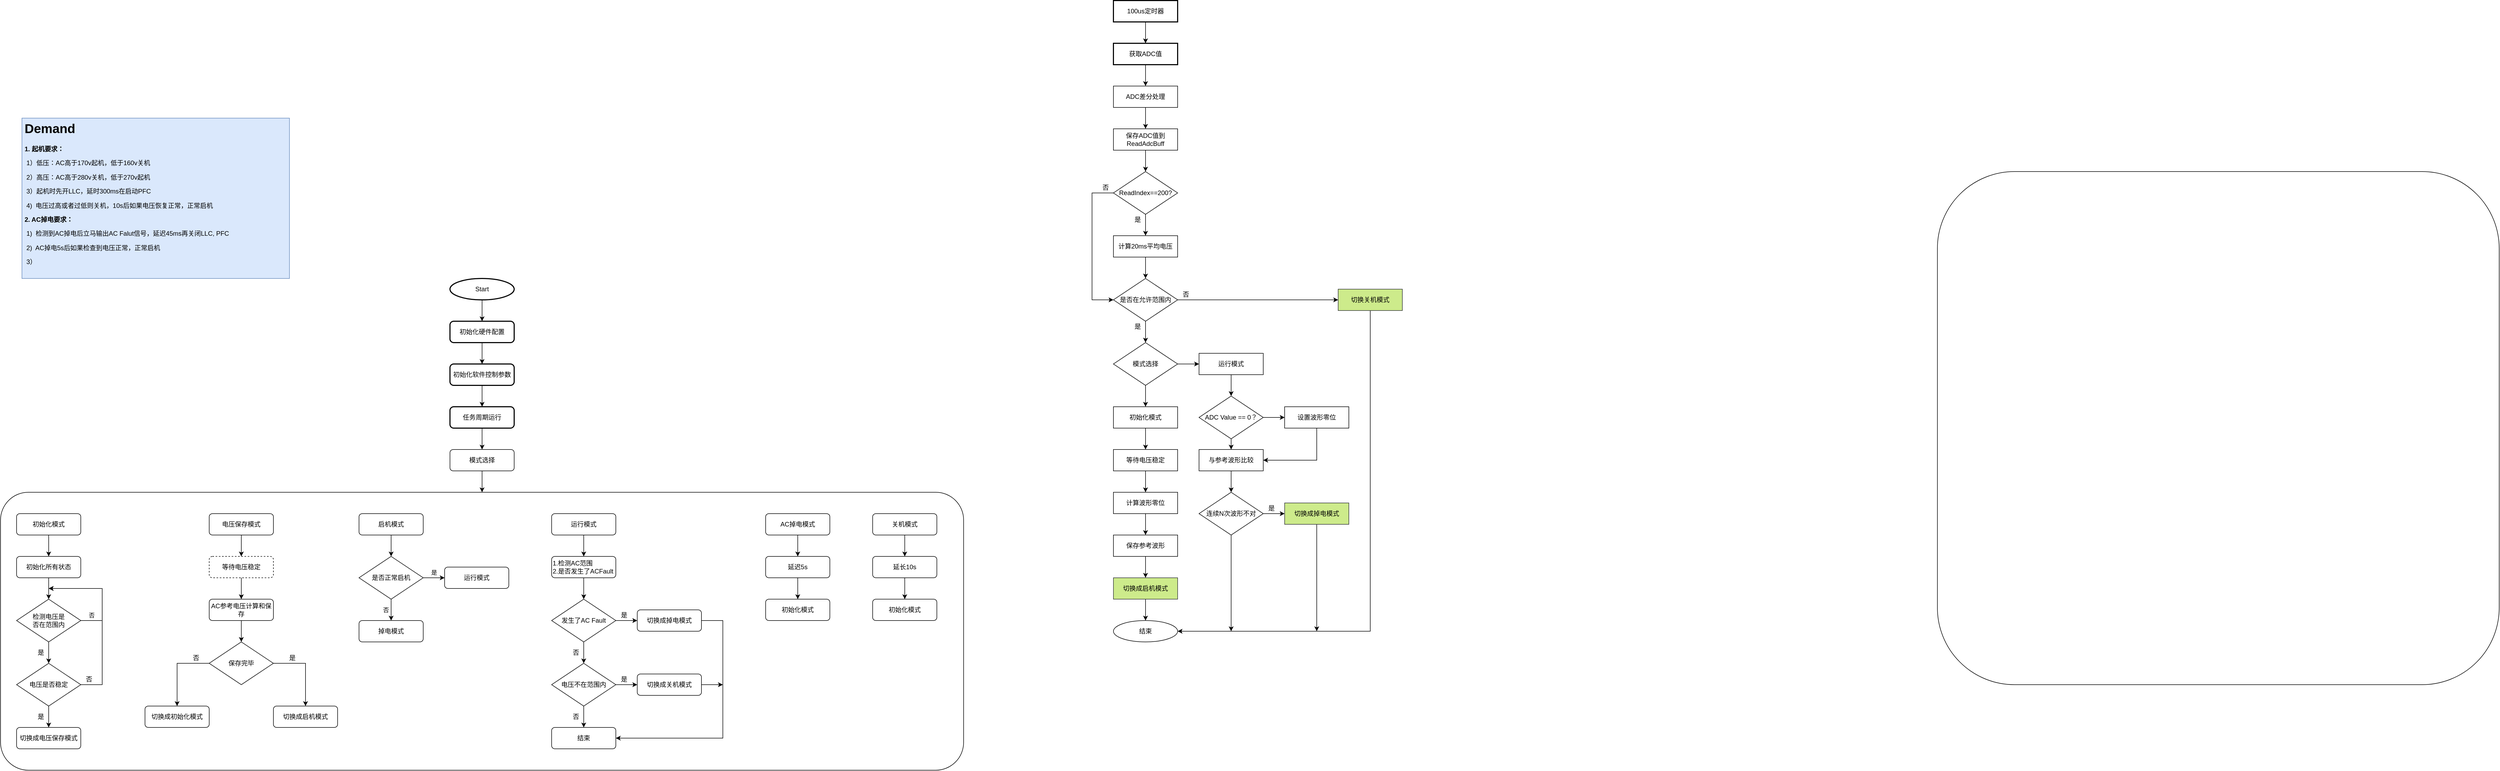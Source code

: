 <mxfile version="14.9.4" type="github">
  <diagram id="FkdGeQBSonSTlXjmpzyH" name="第 1 页">
    <mxGraphModel dx="2434" dy="1572" grid="1" gridSize="10" guides="1" tooltips="1" connect="1" arrows="1" fold="1" page="0" pageScale="1" pageWidth="827" pageHeight="1169" math="0" shadow="0">
      <root>
        <mxCell id="0" />
        <mxCell id="1" parent="0" />
        <mxCell id="m8ClAyKZfbKNbTJmOmOb-88" value="" style="edgeStyle=orthogonalEdgeStyle;rounded=0;orthogonalLoop=1;jettySize=auto;html=1;" edge="1" parent="1" source="m8ClAyKZfbKNbTJmOmOb-1" target="m8ClAyKZfbKNbTJmOmOb-4">
          <mxGeometry relative="1" as="geometry" />
        </mxCell>
        <mxCell id="m8ClAyKZfbKNbTJmOmOb-1" value="Start" style="strokeWidth=2;html=1;shape=mxgraph.flowchart.start_1;whiteSpace=wrap;" vertex="1" parent="1">
          <mxGeometry x="200" y="-160" width="120" height="40" as="geometry" />
        </mxCell>
        <mxCell id="m8ClAyKZfbKNbTJmOmOb-3" value="&lt;h1&gt;Demand&lt;/h1&gt;&lt;p&gt;&lt;b&gt;1.&amp;nbsp;起机要求：&lt;/b&gt;&lt;/p&gt;&lt;p&gt;&lt;span&gt;&lt;span style=&quot;white-space: pre&quot;&gt;	&lt;/span&gt;1）低压：AC高于170v起机，低于160v关机&lt;/span&gt;&lt;/p&gt;&lt;p&gt;&lt;span&gt;&lt;span style=&quot;white-space: pre&quot;&gt;	&lt;/span&gt;2）高压：AC高于280v关机，低于270v起机&lt;/span&gt;&lt;/p&gt;&lt;p&gt;&lt;span&gt;&lt;span style=&quot;white-space: pre&quot;&gt;	&lt;/span&gt;3）起机时先开LLC，延时300ms在启动PFC&lt;br&gt;&lt;/span&gt;&lt;/p&gt;&lt;p&gt;&lt;span&gt;&lt;span style=&quot;white-space: pre&quot;&gt;	&lt;/span&gt;4)&amp;nbsp; 电压过高或者过低则关机，10s后如果电压恢复正常，正常启机&lt;br&gt;&lt;/span&gt;&lt;/p&gt;&lt;p&gt;&lt;span&gt;&lt;b&gt;2. AC掉电要求：&lt;/b&gt;&lt;/span&gt;&lt;/p&gt;&lt;p&gt;&lt;span&gt;&lt;span style=&quot;white-space: pre&quot;&gt;&lt;span style=&quot;white-space: pre&quot;&gt;	&lt;/span&gt;1)  检测到AC掉电后立马输出AC Falut信号，延迟45ms再关闭LLC, PFC	&lt;/span&gt;&lt;br&gt;&lt;/span&gt;&lt;/p&gt;&lt;p&gt;&lt;span&gt;&lt;span style=&quot;white-space: pre&quot;&gt;	&lt;/span&gt;2)&amp;nbsp; AC掉电5s后如果检查到电压正常，正常启机&lt;br&gt;&lt;/span&gt;&lt;/p&gt;&lt;p&gt;&lt;span&gt;&lt;span style=&quot;white-space: pre&quot;&gt;	&lt;/span&gt;3）&lt;br&gt;&lt;/span&gt;&lt;/p&gt;" style="text;html=1;strokeColor=#6c8ebf;fillColor=#dae8fc;spacing=5;spacingTop=-20;whiteSpace=wrap;overflow=hidden;rounded=0;" vertex="1" parent="1">
          <mxGeometry x="-600" y="-460" width="500" height="300" as="geometry" />
        </mxCell>
        <mxCell id="m8ClAyKZfbKNbTJmOmOb-89" value="" style="edgeStyle=orthogonalEdgeStyle;rounded=0;orthogonalLoop=1;jettySize=auto;html=1;" edge="1" parent="1" source="m8ClAyKZfbKNbTJmOmOb-4" target="m8ClAyKZfbKNbTJmOmOb-5">
          <mxGeometry relative="1" as="geometry" />
        </mxCell>
        <mxCell id="m8ClAyKZfbKNbTJmOmOb-4" value="初始化硬件配置" style="rounded=1;whiteSpace=wrap;html=1;absoluteArcSize=1;arcSize=14;strokeWidth=2;" vertex="1" parent="1">
          <mxGeometry x="200" y="-80" width="120" height="40" as="geometry" />
        </mxCell>
        <mxCell id="m8ClAyKZfbKNbTJmOmOb-90" value="" style="edgeStyle=orthogonalEdgeStyle;rounded=0;orthogonalLoop=1;jettySize=auto;html=1;" edge="1" parent="1" source="m8ClAyKZfbKNbTJmOmOb-5" target="m8ClAyKZfbKNbTJmOmOb-6">
          <mxGeometry relative="1" as="geometry" />
        </mxCell>
        <mxCell id="m8ClAyKZfbKNbTJmOmOb-5" value="初始化软件控制参数" style="rounded=1;whiteSpace=wrap;html=1;absoluteArcSize=1;arcSize=14;strokeWidth=2;" vertex="1" parent="1">
          <mxGeometry x="200" width="120" height="40" as="geometry" />
        </mxCell>
        <mxCell id="m8ClAyKZfbKNbTJmOmOb-91" value="" style="edgeStyle=orthogonalEdgeStyle;rounded=0;orthogonalLoop=1;jettySize=auto;html=1;" edge="1" parent="1" source="m8ClAyKZfbKNbTJmOmOb-6" target="m8ClAyKZfbKNbTJmOmOb-33">
          <mxGeometry relative="1" as="geometry" />
        </mxCell>
        <mxCell id="m8ClAyKZfbKNbTJmOmOb-6" value="任务周期运行" style="rounded=1;whiteSpace=wrap;html=1;absoluteArcSize=1;arcSize=14;strokeWidth=2;" vertex="1" parent="1">
          <mxGeometry x="200" y="80" width="120" height="40" as="geometry" />
        </mxCell>
        <mxCell id="m8ClAyKZfbKNbTJmOmOb-128" value="" style="edgeStyle=orthogonalEdgeStyle;rounded=0;orthogonalLoop=1;jettySize=auto;html=1;" edge="1" parent="1" source="m8ClAyKZfbKNbTJmOmOb-7" target="m8ClAyKZfbKNbTJmOmOb-8">
          <mxGeometry relative="1" as="geometry" />
        </mxCell>
        <mxCell id="m8ClAyKZfbKNbTJmOmOb-7" value="100us定时器" style="rounded=0;whiteSpace=wrap;html=1;absoluteArcSize=1;arcSize=14;strokeWidth=2;" vertex="1" parent="1">
          <mxGeometry x="1440" y="-680" width="120" height="40" as="geometry" />
        </mxCell>
        <mxCell id="m8ClAyKZfbKNbTJmOmOb-129" value="" style="edgeStyle=orthogonalEdgeStyle;rounded=0;orthogonalLoop=1;jettySize=auto;html=1;" edge="1" parent="1" source="m8ClAyKZfbKNbTJmOmOb-8" target="m8ClAyKZfbKNbTJmOmOb-94">
          <mxGeometry relative="1" as="geometry" />
        </mxCell>
        <mxCell id="m8ClAyKZfbKNbTJmOmOb-8" value="获取ADC值" style="rounded=0;whiteSpace=wrap;html=1;absoluteArcSize=1;arcSize=14;strokeWidth=2;" vertex="1" parent="1">
          <mxGeometry x="1440" y="-600" width="120" height="40" as="geometry" />
        </mxCell>
        <mxCell id="m8ClAyKZfbKNbTJmOmOb-57" value="" style="edgeStyle=orthogonalEdgeStyle;rounded=0;orthogonalLoop=1;jettySize=auto;html=1;" edge="1" parent="1" source="m8ClAyKZfbKNbTJmOmOb-10" target="m8ClAyKZfbKNbTJmOmOb-52">
          <mxGeometry relative="1" as="geometry" />
        </mxCell>
        <mxCell id="m8ClAyKZfbKNbTJmOmOb-10" value="电压保存模式" style="rounded=1;whiteSpace=wrap;html=1;" vertex="1" parent="1">
          <mxGeometry x="-250" y="280" width="120" height="40" as="geometry" />
        </mxCell>
        <mxCell id="m8ClAyKZfbKNbTJmOmOb-43" value="" style="edgeStyle=orthogonalEdgeStyle;rounded=0;orthogonalLoop=1;jettySize=auto;html=1;" edge="1" parent="1" source="m8ClAyKZfbKNbTJmOmOb-11" target="m8ClAyKZfbKNbTJmOmOb-12">
          <mxGeometry relative="1" as="geometry" />
        </mxCell>
        <mxCell id="m8ClAyKZfbKNbTJmOmOb-11" value="初始化模式" style="rounded=1;whiteSpace=wrap;html=1;" vertex="1" parent="1">
          <mxGeometry x="-610" y="280" width="120" height="40" as="geometry" />
        </mxCell>
        <mxCell id="m8ClAyKZfbKNbTJmOmOb-44" value="" style="edgeStyle=orthogonalEdgeStyle;rounded=0;orthogonalLoop=1;jettySize=auto;html=1;" edge="1" parent="1" source="m8ClAyKZfbKNbTJmOmOb-12" target="m8ClAyKZfbKNbTJmOmOb-41">
          <mxGeometry relative="1" as="geometry" />
        </mxCell>
        <mxCell id="m8ClAyKZfbKNbTJmOmOb-12" value="初始化所有状态" style="rounded=1;whiteSpace=wrap;html=1;" vertex="1" parent="1">
          <mxGeometry x="-610" y="360" width="120" height="40" as="geometry" />
        </mxCell>
        <mxCell id="m8ClAyKZfbKNbTJmOmOb-59" value="" style="edgeStyle=orthogonalEdgeStyle;rounded=0;orthogonalLoop=1;jettySize=auto;html=1;" edge="1" parent="1" source="m8ClAyKZfbKNbTJmOmOb-13" target="m8ClAyKZfbKNbTJmOmOb-53">
          <mxGeometry relative="1" as="geometry" />
        </mxCell>
        <mxCell id="m8ClAyKZfbKNbTJmOmOb-13" value="&lt;span&gt;AC参考电压计算和保存&lt;/span&gt;" style="rounded=1;whiteSpace=wrap;html=1;" vertex="1" parent="1">
          <mxGeometry x="-250" y="440" width="120" height="40" as="geometry" />
        </mxCell>
        <mxCell id="m8ClAyKZfbKNbTJmOmOb-38" value="" style="edgeStyle=orthogonalEdgeStyle;rounded=0;orthogonalLoop=1;jettySize=auto;html=1;" edge="1" parent="1" source="m8ClAyKZfbKNbTJmOmOb-14" target="m8ClAyKZfbKNbTJmOmOb-34">
          <mxGeometry relative="1" as="geometry" />
        </mxCell>
        <mxCell id="m8ClAyKZfbKNbTJmOmOb-14" value="启机模式" style="rounded=1;whiteSpace=wrap;html=1;" vertex="1" parent="1">
          <mxGeometry x="30" y="280" width="120" height="40" as="geometry" />
        </mxCell>
        <mxCell id="m8ClAyKZfbKNbTJmOmOb-15" value="运行模式" style="rounded=1;whiteSpace=wrap;html=1;" vertex="1" parent="1">
          <mxGeometry x="190" y="380" width="120" height="40" as="geometry" />
        </mxCell>
        <mxCell id="m8ClAyKZfbKNbTJmOmOb-18" value="" style="edgeStyle=orthogonalEdgeStyle;rounded=0;orthogonalLoop=1;jettySize=auto;html=1;" edge="1" parent="1" source="m8ClAyKZfbKNbTJmOmOb-16" target="m8ClAyKZfbKNbTJmOmOb-17">
          <mxGeometry relative="1" as="geometry" />
        </mxCell>
        <mxCell id="m8ClAyKZfbKNbTJmOmOb-16" value="AC掉电模式" style="rounded=1;whiteSpace=wrap;html=1;" vertex="1" parent="1">
          <mxGeometry x="790" y="280" width="120" height="40" as="geometry" />
        </mxCell>
        <mxCell id="m8ClAyKZfbKNbTJmOmOb-80" value="" style="edgeStyle=orthogonalEdgeStyle;rounded=0;orthogonalLoop=1;jettySize=auto;html=1;" edge="1" parent="1" source="m8ClAyKZfbKNbTJmOmOb-17" target="m8ClAyKZfbKNbTJmOmOb-78">
          <mxGeometry relative="1" as="geometry" />
        </mxCell>
        <mxCell id="m8ClAyKZfbKNbTJmOmOb-17" value="延迟5s" style="whiteSpace=wrap;html=1;rounded=1;" vertex="1" parent="1">
          <mxGeometry x="790" y="360" width="120" height="40" as="geometry" />
        </mxCell>
        <mxCell id="m8ClAyKZfbKNbTJmOmOb-83" value="" style="edgeStyle=orthogonalEdgeStyle;rounded=0;orthogonalLoop=1;jettySize=auto;html=1;" edge="1" parent="1" source="m8ClAyKZfbKNbTJmOmOb-19" target="m8ClAyKZfbKNbTJmOmOb-20">
          <mxGeometry relative="1" as="geometry" />
        </mxCell>
        <mxCell id="m8ClAyKZfbKNbTJmOmOb-19" value="运行模式" style="rounded=1;whiteSpace=wrap;html=1;" vertex="1" parent="1">
          <mxGeometry x="390" y="280" width="120" height="40" as="geometry" />
        </mxCell>
        <mxCell id="m8ClAyKZfbKNbTJmOmOb-28" style="edgeStyle=orthogonalEdgeStyle;rounded=0;orthogonalLoop=1;jettySize=auto;html=1;exitX=0.5;exitY=1;exitDx=0;exitDy=0;entryX=0.5;entryY=0;entryDx=0;entryDy=0;" edge="1" parent="1" source="m8ClAyKZfbKNbTJmOmOb-20" target="m8ClAyKZfbKNbTJmOmOb-21">
          <mxGeometry relative="1" as="geometry" />
        </mxCell>
        <mxCell id="m8ClAyKZfbKNbTJmOmOb-20" value="1.检测AC范围&lt;br&gt;&lt;div&gt;&lt;span&gt;2.是否发生了ACFault&lt;/span&gt;&lt;/div&gt;" style="rounded=1;whiteSpace=wrap;html=1;align=left;" vertex="1" parent="1">
          <mxGeometry x="390" y="360" width="120" height="40" as="geometry" />
        </mxCell>
        <mxCell id="m8ClAyKZfbKNbTJmOmOb-29" style="edgeStyle=orthogonalEdgeStyle;rounded=0;orthogonalLoop=1;jettySize=auto;html=1;exitX=1;exitY=0.5;exitDx=0;exitDy=0;entryX=0;entryY=0.5;entryDx=0;entryDy=0;" edge="1" parent="1" source="m8ClAyKZfbKNbTJmOmOb-21" target="m8ClAyKZfbKNbTJmOmOb-27">
          <mxGeometry relative="1" as="geometry" />
        </mxCell>
        <mxCell id="m8ClAyKZfbKNbTJmOmOb-30" style="edgeStyle=orthogonalEdgeStyle;rounded=0;orthogonalLoop=1;jettySize=auto;html=1;exitX=0.5;exitY=1;exitDx=0;exitDy=0;entryX=0.5;entryY=0;entryDx=0;entryDy=0;" edge="1" parent="1" source="m8ClAyKZfbKNbTJmOmOb-21" target="m8ClAyKZfbKNbTJmOmOb-26">
          <mxGeometry relative="1" as="geometry" />
        </mxCell>
        <mxCell id="m8ClAyKZfbKNbTJmOmOb-21" value="发生了AC&amp;nbsp;Fault" style="rhombus;whiteSpace=wrap;html=1;" vertex="1" parent="1">
          <mxGeometry x="390" y="440" width="120" height="80" as="geometry" />
        </mxCell>
        <mxCell id="m8ClAyKZfbKNbTJmOmOb-39" style="edgeStyle=orthogonalEdgeStyle;rounded=0;orthogonalLoop=1;jettySize=auto;html=1;exitX=1;exitY=0.5;exitDx=0;exitDy=0;" edge="1" parent="1" source="m8ClAyKZfbKNbTJmOmOb-23">
          <mxGeometry relative="1" as="geometry">
            <mxPoint x="710" y="600" as="targetPoint" />
          </mxGeometry>
        </mxCell>
        <mxCell id="m8ClAyKZfbKNbTJmOmOb-23" value="&lt;span&gt;切换成关机模式&lt;/span&gt;" style="rounded=1;whiteSpace=wrap;html=1;" vertex="1" parent="1">
          <mxGeometry x="550" y="580" width="120" height="40" as="geometry" />
        </mxCell>
        <mxCell id="m8ClAyKZfbKNbTJmOmOb-81" value="" style="edgeStyle=orthogonalEdgeStyle;rounded=0;orthogonalLoop=1;jettySize=auto;html=1;" edge="1" parent="1" source="m8ClAyKZfbKNbTJmOmOb-24" target="m8ClAyKZfbKNbTJmOmOb-25">
          <mxGeometry relative="1" as="geometry" />
        </mxCell>
        <mxCell id="m8ClAyKZfbKNbTJmOmOb-24" value="关机模式" style="rounded=1;whiteSpace=wrap;html=1;" vertex="1" parent="1">
          <mxGeometry x="990" y="280" width="120" height="40" as="geometry" />
        </mxCell>
        <mxCell id="m8ClAyKZfbKNbTJmOmOb-82" value="" style="edgeStyle=orthogonalEdgeStyle;rounded=0;orthogonalLoop=1;jettySize=auto;html=1;" edge="1" parent="1" source="m8ClAyKZfbKNbTJmOmOb-25" target="m8ClAyKZfbKNbTJmOmOb-79">
          <mxGeometry relative="1" as="geometry" />
        </mxCell>
        <mxCell id="m8ClAyKZfbKNbTJmOmOb-25" value="延长10s" style="rounded=1;whiteSpace=wrap;html=1;" vertex="1" parent="1">
          <mxGeometry x="990" y="360" width="120" height="40" as="geometry" />
        </mxCell>
        <mxCell id="m8ClAyKZfbKNbTJmOmOb-31" value="" style="edgeStyle=orthogonalEdgeStyle;rounded=0;orthogonalLoop=1;jettySize=auto;html=1;" edge="1" parent="1" source="m8ClAyKZfbKNbTJmOmOb-26" target="m8ClAyKZfbKNbTJmOmOb-23">
          <mxGeometry relative="1" as="geometry" />
        </mxCell>
        <mxCell id="m8ClAyKZfbKNbTJmOmOb-84" style="edgeStyle=orthogonalEdgeStyle;rounded=0;orthogonalLoop=1;jettySize=auto;html=1;exitX=0.5;exitY=1;exitDx=0;exitDy=0;" edge="1" parent="1" source="m8ClAyKZfbKNbTJmOmOb-26">
          <mxGeometry relative="1" as="geometry">
            <mxPoint x="450" y="680" as="targetPoint" />
          </mxGeometry>
        </mxCell>
        <mxCell id="m8ClAyKZfbKNbTJmOmOb-26" value="电压不在范围内" style="rhombus;whiteSpace=wrap;html=1;" vertex="1" parent="1">
          <mxGeometry x="390" y="560" width="120" height="80" as="geometry" />
        </mxCell>
        <mxCell id="m8ClAyKZfbKNbTJmOmOb-32" style="edgeStyle=orthogonalEdgeStyle;rounded=0;orthogonalLoop=1;jettySize=auto;html=1;exitX=1;exitY=0.5;exitDx=0;exitDy=0;entryX=1;entryY=0.5;entryDx=0;entryDy=0;" edge="1" parent="1" source="m8ClAyKZfbKNbTJmOmOb-27" target="m8ClAyKZfbKNbTJmOmOb-86">
          <mxGeometry relative="1" as="geometry">
            <mxPoint x="710" y="680" as="targetPoint" />
            <Array as="points">
              <mxPoint x="710" y="480" />
              <mxPoint x="710" y="700" />
            </Array>
          </mxGeometry>
        </mxCell>
        <mxCell id="m8ClAyKZfbKNbTJmOmOb-27" value="切换成掉电模式" style="rounded=1;whiteSpace=wrap;html=1;" vertex="1" parent="1">
          <mxGeometry x="550" y="460" width="120" height="40" as="geometry" />
        </mxCell>
        <mxCell id="m8ClAyKZfbKNbTJmOmOb-92" value="" style="edgeStyle=orthogonalEdgeStyle;rounded=0;orthogonalLoop=1;jettySize=auto;html=1;" edge="1" parent="1" source="m8ClAyKZfbKNbTJmOmOb-33" target="m8ClAyKZfbKNbTJmOmOb-87">
          <mxGeometry relative="1" as="geometry" />
        </mxCell>
        <mxCell id="m8ClAyKZfbKNbTJmOmOb-33" value="模式选择" style="rounded=1;whiteSpace=wrap;html=1;" vertex="1" parent="1">
          <mxGeometry x="200" y="160" width="120" height="40" as="geometry" />
        </mxCell>
        <mxCell id="m8ClAyKZfbKNbTJmOmOb-36" value="否" style="edgeStyle=orthogonalEdgeStyle;rounded=0;orthogonalLoop=1;jettySize=auto;html=1;" edge="1" parent="1" source="m8ClAyKZfbKNbTJmOmOb-34" target="m8ClAyKZfbKNbTJmOmOb-35">
          <mxGeometry y="-10" relative="1" as="geometry">
            <mxPoint as="offset" />
          </mxGeometry>
        </mxCell>
        <mxCell id="m8ClAyKZfbKNbTJmOmOb-37" value="是" style="edgeStyle=orthogonalEdgeStyle;rounded=0;orthogonalLoop=1;jettySize=auto;html=1;" edge="1" parent="1" source="m8ClAyKZfbKNbTJmOmOb-34" target="m8ClAyKZfbKNbTJmOmOb-15">
          <mxGeometry y="10" relative="1" as="geometry">
            <mxPoint as="offset" />
          </mxGeometry>
        </mxCell>
        <mxCell id="m8ClAyKZfbKNbTJmOmOb-34" value="是否正常启机" style="rhombus;whiteSpace=wrap;html=1;" vertex="1" parent="1">
          <mxGeometry x="30" y="360" width="120" height="80" as="geometry" />
        </mxCell>
        <mxCell id="m8ClAyKZfbKNbTJmOmOb-35" value="掉电模式" style="rounded=1;whiteSpace=wrap;html=1;" vertex="1" parent="1">
          <mxGeometry x="30" y="480" width="120" height="40" as="geometry" />
        </mxCell>
        <mxCell id="m8ClAyKZfbKNbTJmOmOb-46" style="edgeStyle=orthogonalEdgeStyle;rounded=0;orthogonalLoop=1;jettySize=auto;html=1;exitX=1;exitY=0.5;exitDx=0;exitDy=0;" edge="1" parent="1" source="m8ClAyKZfbKNbTJmOmOb-41">
          <mxGeometry relative="1" as="geometry">
            <mxPoint x="-550" y="420" as="targetPoint" />
            <Array as="points">
              <mxPoint x="-450" y="480" />
              <mxPoint x="-450" y="420" />
            </Array>
          </mxGeometry>
        </mxCell>
        <mxCell id="m8ClAyKZfbKNbTJmOmOb-47" value="否" style="edgeLabel;html=1;align=center;verticalAlign=middle;resizable=0;points=[];" vertex="1" connectable="0" parent="m8ClAyKZfbKNbTJmOmOb-46">
          <mxGeometry x="-0.7" y="-4" relative="1" as="geometry">
            <mxPoint x="-10" y="-14" as="offset" />
          </mxGeometry>
        </mxCell>
        <mxCell id="m8ClAyKZfbKNbTJmOmOb-72" value="" style="edgeStyle=orthogonalEdgeStyle;rounded=0;orthogonalLoop=1;jettySize=auto;html=1;" edge="1" parent="1" source="m8ClAyKZfbKNbTJmOmOb-41" target="m8ClAyKZfbKNbTJmOmOb-70">
          <mxGeometry relative="1" as="geometry" />
        </mxCell>
        <mxCell id="m8ClAyKZfbKNbTJmOmOb-41" value="检测电压是&lt;br&gt;否在范围内" style="rhombus;whiteSpace=wrap;html=1;" vertex="1" parent="1">
          <mxGeometry x="-610" y="440" width="120" height="80" as="geometry" />
        </mxCell>
        <mxCell id="m8ClAyKZfbKNbTJmOmOb-42" value="切换成电压保存模式" style="rounded=1;whiteSpace=wrap;html=1;" vertex="1" parent="1">
          <mxGeometry x="-610" y="680" width="120" height="40" as="geometry" />
        </mxCell>
        <mxCell id="m8ClAyKZfbKNbTJmOmOb-48" value="是" style="text;html=1;align=center;verticalAlign=middle;resizable=0;points=[];autosize=1;strokeColor=none;" vertex="1" parent="1">
          <mxGeometry x="510" y="460" width="30" height="20" as="geometry" />
        </mxCell>
        <mxCell id="m8ClAyKZfbKNbTJmOmOb-49" value="是" style="text;html=1;align=center;verticalAlign=middle;resizable=0;points=[];autosize=1;strokeColor=none;" vertex="1" parent="1">
          <mxGeometry x="510" y="580" width="30" height="20" as="geometry" />
        </mxCell>
        <mxCell id="m8ClAyKZfbKNbTJmOmOb-50" value="否" style="text;html=1;align=center;verticalAlign=middle;resizable=0;points=[];autosize=1;strokeColor=none;" vertex="1" parent="1">
          <mxGeometry x="420" y="530" width="30" height="20" as="geometry" />
        </mxCell>
        <mxCell id="m8ClAyKZfbKNbTJmOmOb-58" value="" style="edgeStyle=orthogonalEdgeStyle;rounded=0;orthogonalLoop=1;jettySize=auto;html=1;" edge="1" parent="1" source="m8ClAyKZfbKNbTJmOmOb-52" target="m8ClAyKZfbKNbTJmOmOb-13">
          <mxGeometry relative="1" as="geometry" />
        </mxCell>
        <mxCell id="m8ClAyKZfbKNbTJmOmOb-52" value="等待电压稳定" style="rounded=1;whiteSpace=wrap;html=1;dashed=1;" vertex="1" parent="1">
          <mxGeometry x="-250" y="360" width="120" height="40" as="geometry" />
        </mxCell>
        <mxCell id="m8ClAyKZfbKNbTJmOmOb-63" style="edgeStyle=orthogonalEdgeStyle;rounded=0;orthogonalLoop=1;jettySize=auto;html=1;exitX=0;exitY=0.5;exitDx=0;exitDy=0;entryX=0.5;entryY=0;entryDx=0;entryDy=0;" edge="1" parent="1" source="m8ClAyKZfbKNbTJmOmOb-53" target="m8ClAyKZfbKNbTJmOmOb-62">
          <mxGeometry relative="1" as="geometry" />
        </mxCell>
        <mxCell id="m8ClAyKZfbKNbTJmOmOb-67" style="edgeStyle=orthogonalEdgeStyle;rounded=0;orthogonalLoop=1;jettySize=auto;html=1;exitX=1;exitY=0.5;exitDx=0;exitDy=0;entryX=0.5;entryY=0;entryDx=0;entryDy=0;" edge="1" parent="1" source="m8ClAyKZfbKNbTJmOmOb-53" target="m8ClAyKZfbKNbTJmOmOb-54">
          <mxGeometry relative="1" as="geometry" />
        </mxCell>
        <mxCell id="m8ClAyKZfbKNbTJmOmOb-53" value="保存完毕" style="rhombus;whiteSpace=wrap;html=1;" vertex="1" parent="1">
          <mxGeometry x="-250" y="520" width="120" height="80" as="geometry" />
        </mxCell>
        <mxCell id="m8ClAyKZfbKNbTJmOmOb-54" value="切换成启机模式" style="rounded=1;whiteSpace=wrap;html=1;" vertex="1" parent="1">
          <mxGeometry x="-130" y="640" width="120" height="40" as="geometry" />
        </mxCell>
        <mxCell id="m8ClAyKZfbKNbTJmOmOb-60" value="是" style="text;html=1;align=center;verticalAlign=middle;resizable=0;points=[];autosize=1;strokeColor=none;" vertex="1" parent="1">
          <mxGeometry x="-110" y="540" width="30" height="20" as="geometry" />
        </mxCell>
        <mxCell id="m8ClAyKZfbKNbTJmOmOb-61" value="否" style="text;html=1;align=center;verticalAlign=middle;resizable=0;points=[];autosize=1;strokeColor=none;" vertex="1" parent="1">
          <mxGeometry x="-290" y="540" width="30" height="20" as="geometry" />
        </mxCell>
        <mxCell id="m8ClAyKZfbKNbTJmOmOb-62" value="切换成初始化模式" style="rounded=1;whiteSpace=wrap;html=1;" vertex="1" parent="1">
          <mxGeometry x="-370" y="640" width="120" height="40" as="geometry" />
        </mxCell>
        <mxCell id="m8ClAyKZfbKNbTJmOmOb-71" value="" style="edgeStyle=orthogonalEdgeStyle;rounded=0;orthogonalLoop=1;jettySize=auto;html=1;" edge="1" parent="1" source="m8ClAyKZfbKNbTJmOmOb-70" target="m8ClAyKZfbKNbTJmOmOb-42">
          <mxGeometry relative="1" as="geometry" />
        </mxCell>
        <mxCell id="m8ClAyKZfbKNbTJmOmOb-73" style="edgeStyle=orthogonalEdgeStyle;rounded=0;orthogonalLoop=1;jettySize=auto;html=1;exitX=1;exitY=0.5;exitDx=0;exitDy=0;" edge="1" parent="1" source="m8ClAyKZfbKNbTJmOmOb-70">
          <mxGeometry relative="1" as="geometry">
            <mxPoint x="-550" y="420" as="targetPoint" />
            <Array as="points">
              <mxPoint x="-450" y="600" />
              <mxPoint x="-450" y="420" />
            </Array>
          </mxGeometry>
        </mxCell>
        <mxCell id="m8ClAyKZfbKNbTJmOmOb-70" value="电压是否稳定" style="rhombus;whiteSpace=wrap;html=1;" vertex="1" parent="1">
          <mxGeometry x="-610" y="560" width="120" height="80" as="geometry" />
        </mxCell>
        <mxCell id="m8ClAyKZfbKNbTJmOmOb-74" value="是" style="text;html=1;align=center;verticalAlign=middle;resizable=0;points=[];autosize=1;strokeColor=none;" vertex="1" parent="1">
          <mxGeometry x="-580" y="530" width="30" height="20" as="geometry" />
        </mxCell>
        <mxCell id="m8ClAyKZfbKNbTJmOmOb-75" value="否" style="text;html=1;align=center;verticalAlign=middle;resizable=0;points=[];autosize=1;strokeColor=none;" vertex="1" parent="1">
          <mxGeometry x="-490" y="580" width="30" height="20" as="geometry" />
        </mxCell>
        <mxCell id="m8ClAyKZfbKNbTJmOmOb-76" value="是" style="text;html=1;align=center;verticalAlign=middle;resizable=0;points=[];autosize=1;strokeColor=none;" vertex="1" parent="1">
          <mxGeometry x="-580" y="650" width="30" height="20" as="geometry" />
        </mxCell>
        <mxCell id="m8ClAyKZfbKNbTJmOmOb-78" value="初始化模式" style="rounded=1;whiteSpace=wrap;html=1;fillColor=#ffffff;" vertex="1" parent="1">
          <mxGeometry x="790" y="440" width="120" height="40" as="geometry" />
        </mxCell>
        <mxCell id="m8ClAyKZfbKNbTJmOmOb-79" value="初始化模式" style="rounded=1;whiteSpace=wrap;html=1;fillColor=#ffffff;" vertex="1" parent="1">
          <mxGeometry x="990" y="440" width="120" height="40" as="geometry" />
        </mxCell>
        <mxCell id="m8ClAyKZfbKNbTJmOmOb-85" value="否" style="text;html=1;align=center;verticalAlign=middle;resizable=0;points=[];autosize=1;strokeColor=none;" vertex="1" parent="1">
          <mxGeometry x="420" y="650" width="30" height="20" as="geometry" />
        </mxCell>
        <mxCell id="m8ClAyKZfbKNbTJmOmOb-86" value="结束" style="rounded=1;whiteSpace=wrap;html=1;fillColor=#ffffff;" vertex="1" parent="1">
          <mxGeometry x="390" y="680" width="120" height="40" as="geometry" />
        </mxCell>
        <mxCell id="m8ClAyKZfbKNbTJmOmOb-87" value="" style="rounded=1;arcSize=10;whiteSpace=wrap;html=1;align=center;fillColor=none;" vertex="1" parent="1">
          <mxGeometry x="-640" y="240" width="1800" height="520" as="geometry" />
        </mxCell>
        <mxCell id="m8ClAyKZfbKNbTJmOmOb-177" value="" style="edgeStyle=orthogonalEdgeStyle;rounded=0;orthogonalLoop=1;jettySize=auto;html=1;" edge="1" parent="1" source="m8ClAyKZfbKNbTJmOmOb-94" target="m8ClAyKZfbKNbTJmOmOb-143">
          <mxGeometry relative="1" as="geometry" />
        </mxCell>
        <mxCell id="m8ClAyKZfbKNbTJmOmOb-94" value="ADC差分处理" style="rounded=0;whiteSpace=wrap;html=1;" vertex="1" parent="1">
          <mxGeometry x="1440" y="-520" width="120" height="40" as="geometry" />
        </mxCell>
        <mxCell id="m8ClAyKZfbKNbTJmOmOb-125" value="" style="edgeStyle=orthogonalEdgeStyle;rounded=0;orthogonalLoop=1;jettySize=auto;html=1;" edge="1" parent="1" source="m8ClAyKZfbKNbTJmOmOb-96" target="m8ClAyKZfbKNbTJmOmOb-99">
          <mxGeometry relative="1" as="geometry" />
        </mxCell>
        <mxCell id="m8ClAyKZfbKNbTJmOmOb-96" value="等待电压稳定" style="rounded=0;whiteSpace=wrap;html=1;fillColor=#ffffff;" vertex="1" parent="1">
          <mxGeometry x="1440" y="160" width="120" height="40" as="geometry" />
        </mxCell>
        <mxCell id="m8ClAyKZfbKNbTJmOmOb-124" value="" style="edgeStyle=orthogonalEdgeStyle;rounded=0;orthogonalLoop=1;jettySize=auto;html=1;" edge="1" parent="1" source="m8ClAyKZfbKNbTJmOmOb-97" target="m8ClAyKZfbKNbTJmOmOb-96">
          <mxGeometry relative="1" as="geometry" />
        </mxCell>
        <mxCell id="m8ClAyKZfbKNbTJmOmOb-97" value="初始化模式" style="rounded=0;whiteSpace=wrap;html=1;fillColor=#ffffff;" vertex="1" parent="1">
          <mxGeometry x="1440" y="80" width="120" height="40" as="geometry" />
        </mxCell>
        <mxCell id="m8ClAyKZfbKNbTJmOmOb-127" value="" style="edgeStyle=orthogonalEdgeStyle;rounded=0;orthogonalLoop=1;jettySize=auto;html=1;" edge="1" parent="1" source="m8ClAyKZfbKNbTJmOmOb-98" target="m8ClAyKZfbKNbTJmOmOb-113">
          <mxGeometry relative="1" as="geometry" />
        </mxCell>
        <mxCell id="m8ClAyKZfbKNbTJmOmOb-98" value="保存参考波形" style="rounded=0;whiteSpace=wrap;html=1;fillColor=#ffffff;" vertex="1" parent="1">
          <mxGeometry x="1440" y="320" width="120" height="40" as="geometry" />
        </mxCell>
        <mxCell id="m8ClAyKZfbKNbTJmOmOb-126" value="" style="edgeStyle=orthogonalEdgeStyle;rounded=0;orthogonalLoop=1;jettySize=auto;html=1;" edge="1" parent="1" source="m8ClAyKZfbKNbTJmOmOb-99" target="m8ClAyKZfbKNbTJmOmOb-98">
          <mxGeometry relative="1" as="geometry" />
        </mxCell>
        <mxCell id="m8ClAyKZfbKNbTJmOmOb-99" value="计算波形零位" style="rounded=0;whiteSpace=wrap;html=1;fillColor=#ffffff;" vertex="1" parent="1">
          <mxGeometry x="1440" y="240" width="120" height="40" as="geometry" />
        </mxCell>
        <mxCell id="m8ClAyKZfbKNbTJmOmOb-103" value="" style="edgeStyle=orthogonalEdgeStyle;rounded=0;orthogonalLoop=1;jettySize=auto;html=1;" edge="1" parent="1" source="m8ClAyKZfbKNbTJmOmOb-102" target="m8ClAyKZfbKNbTJmOmOb-97">
          <mxGeometry relative="1" as="geometry" />
        </mxCell>
        <mxCell id="m8ClAyKZfbKNbTJmOmOb-122" value="" style="edgeStyle=orthogonalEdgeStyle;rounded=0;orthogonalLoop=1;jettySize=auto;html=1;" edge="1" parent="1" source="m8ClAyKZfbKNbTJmOmOb-102" target="m8ClAyKZfbKNbTJmOmOb-104">
          <mxGeometry relative="1" as="geometry" />
        </mxCell>
        <mxCell id="m8ClAyKZfbKNbTJmOmOb-102" value="模式选择" style="rhombus;whiteSpace=wrap;html=1;fillColor=#ffffff;" vertex="1" parent="1">
          <mxGeometry x="1440" y="-40" width="120" height="80" as="geometry" />
        </mxCell>
        <mxCell id="m8ClAyKZfbKNbTJmOmOb-121" value="" style="edgeStyle=orthogonalEdgeStyle;rounded=0;orthogonalLoop=1;jettySize=auto;html=1;" edge="1" parent="1" source="m8ClAyKZfbKNbTJmOmOb-104" target="m8ClAyKZfbKNbTJmOmOb-105">
          <mxGeometry relative="1" as="geometry" />
        </mxCell>
        <mxCell id="m8ClAyKZfbKNbTJmOmOb-104" value="运行模式" style="rounded=0;whiteSpace=wrap;html=1;fillColor=#ffffff;" vertex="1" parent="1">
          <mxGeometry x="1600" y="-20" width="120" height="40" as="geometry" />
        </mxCell>
        <mxCell id="m8ClAyKZfbKNbTJmOmOb-117" value="" style="edgeStyle=orthogonalEdgeStyle;rounded=0;orthogonalLoop=1;jettySize=auto;html=1;" edge="1" parent="1" source="m8ClAyKZfbKNbTJmOmOb-105" target="m8ClAyKZfbKNbTJmOmOb-107">
          <mxGeometry relative="1" as="geometry" />
        </mxCell>
        <mxCell id="m8ClAyKZfbKNbTJmOmOb-120" value="" style="edgeStyle=orthogonalEdgeStyle;rounded=0;orthogonalLoop=1;jettySize=auto;html=1;" edge="1" parent="1" source="m8ClAyKZfbKNbTJmOmOb-105" target="m8ClAyKZfbKNbTJmOmOb-106">
          <mxGeometry relative="1" as="geometry" />
        </mxCell>
        <mxCell id="m8ClAyKZfbKNbTJmOmOb-105" value="ADC Value == 0？" style="rhombus;whiteSpace=wrap;html=1;fillColor=#ffffff;" vertex="1" parent="1">
          <mxGeometry x="1600" y="60" width="120" height="80" as="geometry" />
        </mxCell>
        <mxCell id="m8ClAyKZfbKNbTJmOmOb-119" style="edgeStyle=orthogonalEdgeStyle;rounded=0;orthogonalLoop=1;jettySize=auto;html=1;entryX=1;entryY=0.5;entryDx=0;entryDy=0;exitX=0.5;exitY=1;exitDx=0;exitDy=0;" edge="1" parent="1" source="m8ClAyKZfbKNbTJmOmOb-106" target="m8ClAyKZfbKNbTJmOmOb-107">
          <mxGeometry relative="1" as="geometry" />
        </mxCell>
        <mxCell id="m8ClAyKZfbKNbTJmOmOb-106" value="设置波形零位" style="rounded=0;whiteSpace=wrap;html=1;fillColor=#ffffff;" vertex="1" parent="1">
          <mxGeometry x="1760" y="80" width="120" height="40" as="geometry" />
        </mxCell>
        <mxCell id="m8ClAyKZfbKNbTJmOmOb-118" value="" style="edgeStyle=orthogonalEdgeStyle;rounded=0;orthogonalLoop=1;jettySize=auto;html=1;" edge="1" parent="1" source="m8ClAyKZfbKNbTJmOmOb-107" target="m8ClAyKZfbKNbTJmOmOb-108">
          <mxGeometry relative="1" as="geometry" />
        </mxCell>
        <mxCell id="m8ClAyKZfbKNbTJmOmOb-107" value="与参考波形比较" style="rounded=0;whiteSpace=wrap;html=1;fillColor=#ffffff;" vertex="1" parent="1">
          <mxGeometry x="1600" y="160" width="120" height="40" as="geometry" />
        </mxCell>
        <mxCell id="m8ClAyKZfbKNbTJmOmOb-111" value="" style="edgeStyle=orthogonalEdgeStyle;rounded=0;orthogonalLoop=1;jettySize=auto;html=1;" edge="1" parent="1" source="m8ClAyKZfbKNbTJmOmOb-108" target="m8ClAyKZfbKNbTJmOmOb-109">
          <mxGeometry relative="1" as="geometry" />
        </mxCell>
        <mxCell id="m8ClAyKZfbKNbTJmOmOb-158" style="edgeStyle=orthogonalEdgeStyle;rounded=0;orthogonalLoop=1;jettySize=auto;html=1;" edge="1" parent="1" source="m8ClAyKZfbKNbTJmOmOb-108">
          <mxGeometry relative="1" as="geometry">
            <mxPoint x="1660" y="500" as="targetPoint" />
          </mxGeometry>
        </mxCell>
        <mxCell id="m8ClAyKZfbKNbTJmOmOb-108" value="连续N次波形不对" style="rhombus;whiteSpace=wrap;html=1;fillColor=#ffffff;" vertex="1" parent="1">
          <mxGeometry x="1600" y="240" width="120" height="80" as="geometry" />
        </mxCell>
        <mxCell id="m8ClAyKZfbKNbTJmOmOb-159" style="edgeStyle=orthogonalEdgeStyle;rounded=0;orthogonalLoop=1;jettySize=auto;html=1;" edge="1" parent="1" source="m8ClAyKZfbKNbTJmOmOb-109">
          <mxGeometry relative="1" as="geometry">
            <mxPoint x="1820" y="500" as="targetPoint" />
          </mxGeometry>
        </mxCell>
        <mxCell id="m8ClAyKZfbKNbTJmOmOb-109" value="切换成掉电模式" style="rounded=0;whiteSpace=wrap;html=1;fillColor=#cdeb8b;strokeColor=#36393d;" vertex="1" parent="1">
          <mxGeometry x="1760" y="260" width="120" height="40" as="geometry" />
        </mxCell>
        <mxCell id="m8ClAyKZfbKNbTJmOmOb-112" value="是" style="text;html=1;align=center;verticalAlign=middle;resizable=0;points=[];autosize=1;strokeColor=none;" vertex="1" parent="1">
          <mxGeometry x="1720" y="260" width="30" height="20" as="geometry" />
        </mxCell>
        <mxCell id="m8ClAyKZfbKNbTJmOmOb-152" value="" style="edgeStyle=orthogonalEdgeStyle;rounded=0;orthogonalLoop=1;jettySize=auto;html=1;" edge="1" parent="1" source="m8ClAyKZfbKNbTJmOmOb-113" target="m8ClAyKZfbKNbTJmOmOb-151">
          <mxGeometry relative="1" as="geometry" />
        </mxCell>
        <mxCell id="m8ClAyKZfbKNbTJmOmOb-113" value="切换成启机模式" style="rounded=0;whiteSpace=wrap;html=1;fillColor=#cdeb8b;strokeColor=#36393d;" vertex="1" parent="1">
          <mxGeometry x="1440" y="400" width="120" height="40" as="geometry" />
        </mxCell>
        <mxCell id="m8ClAyKZfbKNbTJmOmOb-166" value="" style="edgeStyle=orthogonalEdgeStyle;rounded=0;orthogonalLoop=1;jettySize=auto;html=1;" edge="1" parent="1" source="m8ClAyKZfbKNbTJmOmOb-137" target="m8ClAyKZfbKNbTJmOmOb-141">
          <mxGeometry relative="1" as="geometry" />
        </mxCell>
        <mxCell id="m8ClAyKZfbKNbTJmOmOb-137" value="计算20ms平均电压" style="whiteSpace=wrap;html=1;fillColor=#ffffff;" vertex="1" parent="1">
          <mxGeometry x="1440" y="-240" width="120" height="40" as="geometry" />
        </mxCell>
        <mxCell id="m8ClAyKZfbKNbTJmOmOb-175" value="" style="edgeStyle=orthogonalEdgeStyle;rounded=0;orthogonalLoop=1;jettySize=auto;html=1;" edge="1" parent="1" source="m8ClAyKZfbKNbTJmOmOb-138" target="m8ClAyKZfbKNbTJmOmOb-137">
          <mxGeometry relative="1" as="geometry" />
        </mxCell>
        <mxCell id="m8ClAyKZfbKNbTJmOmOb-179" style="edgeStyle=orthogonalEdgeStyle;rounded=0;orthogonalLoop=1;jettySize=auto;html=1;entryX=0;entryY=0.5;entryDx=0;entryDy=0;" edge="1" parent="1" source="m8ClAyKZfbKNbTJmOmOb-138" target="m8ClAyKZfbKNbTJmOmOb-141">
          <mxGeometry relative="1" as="geometry">
            <Array as="points">
              <mxPoint x="1400" y="-320" />
              <mxPoint x="1400" y="-120" />
            </Array>
          </mxGeometry>
        </mxCell>
        <mxCell id="m8ClAyKZfbKNbTJmOmOb-138" value="ReadIndex==200?" style="rhombus;whiteSpace=wrap;html=1;fillColor=#ffffff;" vertex="1" parent="1">
          <mxGeometry x="1440" y="-360" width="120" height="80" as="geometry" />
        </mxCell>
        <mxCell id="m8ClAyKZfbKNbTJmOmOb-178" value="" style="edgeStyle=orthogonalEdgeStyle;rounded=0;orthogonalLoop=1;jettySize=auto;html=1;" edge="1" parent="1" source="m8ClAyKZfbKNbTJmOmOb-141" target="m8ClAyKZfbKNbTJmOmOb-102">
          <mxGeometry relative="1" as="geometry" />
        </mxCell>
        <mxCell id="m8ClAyKZfbKNbTJmOmOb-180" style="edgeStyle=orthogonalEdgeStyle;rounded=0;orthogonalLoop=1;jettySize=auto;html=1;" edge="1" parent="1" source="m8ClAyKZfbKNbTJmOmOb-141" target="m8ClAyKZfbKNbTJmOmOb-147">
          <mxGeometry relative="1" as="geometry" />
        </mxCell>
        <mxCell id="m8ClAyKZfbKNbTJmOmOb-141" value="是否在允许范围内" style="rhombus;whiteSpace=wrap;html=1;rounded=0;fillColor=#ffffff;" vertex="1" parent="1">
          <mxGeometry x="1440" y="-160" width="120" height="80" as="geometry" />
        </mxCell>
        <mxCell id="m8ClAyKZfbKNbTJmOmOb-176" value="" style="edgeStyle=orthogonalEdgeStyle;rounded=0;orthogonalLoop=1;jettySize=auto;html=1;" edge="1" parent="1" source="m8ClAyKZfbKNbTJmOmOb-143" target="m8ClAyKZfbKNbTJmOmOb-138">
          <mxGeometry relative="1" as="geometry" />
        </mxCell>
        <mxCell id="m8ClAyKZfbKNbTJmOmOb-143" value="&lt;span&gt;保存ADC值到&lt;/span&gt;&lt;br&gt;&lt;span&gt;ReadAdcBuff&lt;/span&gt;" style="whiteSpace=wrap;html=1;rounded=0;fillColor=#ffffff;" vertex="1" parent="1">
          <mxGeometry x="1440" y="-440" width="120" height="40" as="geometry" />
        </mxCell>
        <mxCell id="m8ClAyKZfbKNbTJmOmOb-146" value="是" style="text;html=1;align=center;verticalAlign=middle;resizable=0;points=[];autosize=1;strokeColor=none;" vertex="1" parent="1">
          <mxGeometry x="1470" y="-280" width="30" height="20" as="geometry" />
        </mxCell>
        <mxCell id="m8ClAyKZfbKNbTJmOmOb-154" style="edgeStyle=orthogonalEdgeStyle;rounded=0;orthogonalLoop=1;jettySize=auto;html=1;entryX=1;entryY=0.5;entryDx=0;entryDy=0;exitX=0.5;exitY=1;exitDx=0;exitDy=0;" edge="1" parent="1" source="m8ClAyKZfbKNbTJmOmOb-147" target="m8ClAyKZfbKNbTJmOmOb-151">
          <mxGeometry relative="1" as="geometry">
            <mxPoint x="1570" y="500" as="targetPoint" />
            <mxPoint x="2300" y="160" as="sourcePoint" />
            <Array as="points">
              <mxPoint x="1920" y="500" />
            </Array>
          </mxGeometry>
        </mxCell>
        <mxCell id="m8ClAyKZfbKNbTJmOmOb-147" value="切换关机模式" style="whiteSpace=wrap;html=1;rounded=0;fillColor=#cdeb8b;strokeColor=#36393d;" vertex="1" parent="1">
          <mxGeometry x="1860" y="-140" width="120" height="40" as="geometry" />
        </mxCell>
        <mxCell id="m8ClAyKZfbKNbTJmOmOb-149" value="否" style="text;html=1;align=center;verticalAlign=middle;resizable=0;points=[];autosize=1;strokeColor=none;" vertex="1" parent="1">
          <mxGeometry x="1410" y="-340" width="30" height="20" as="geometry" />
        </mxCell>
        <mxCell id="m8ClAyKZfbKNbTJmOmOb-151" value="结束" style="ellipse;whiteSpace=wrap;html=1;rounded=0;fillColor=#ffffff;" vertex="1" parent="1">
          <mxGeometry x="1440" y="480" width="120" height="40" as="geometry" />
        </mxCell>
        <mxCell id="m8ClAyKZfbKNbTJmOmOb-155" value="否" style="text;html=1;align=center;verticalAlign=middle;resizable=0;points=[];autosize=1;strokeColor=none;" vertex="1" parent="1">
          <mxGeometry x="1560" y="-140" width="30" height="20" as="geometry" />
        </mxCell>
        <mxCell id="m8ClAyKZfbKNbTJmOmOb-156" value="是" style="text;html=1;align=center;verticalAlign=middle;resizable=0;points=[];autosize=1;strokeColor=none;" vertex="1" parent="1">
          <mxGeometry x="1470" y="-80" width="30" height="20" as="geometry" />
        </mxCell>
        <mxCell id="m8ClAyKZfbKNbTJmOmOb-173" value="" style="rounded=1;whiteSpace=wrap;html=1;fillColor=none;" vertex="1" parent="1">
          <mxGeometry x="2980" y="-360" width="1050" height="960" as="geometry" />
        </mxCell>
      </root>
    </mxGraphModel>
  </diagram>
</mxfile>
